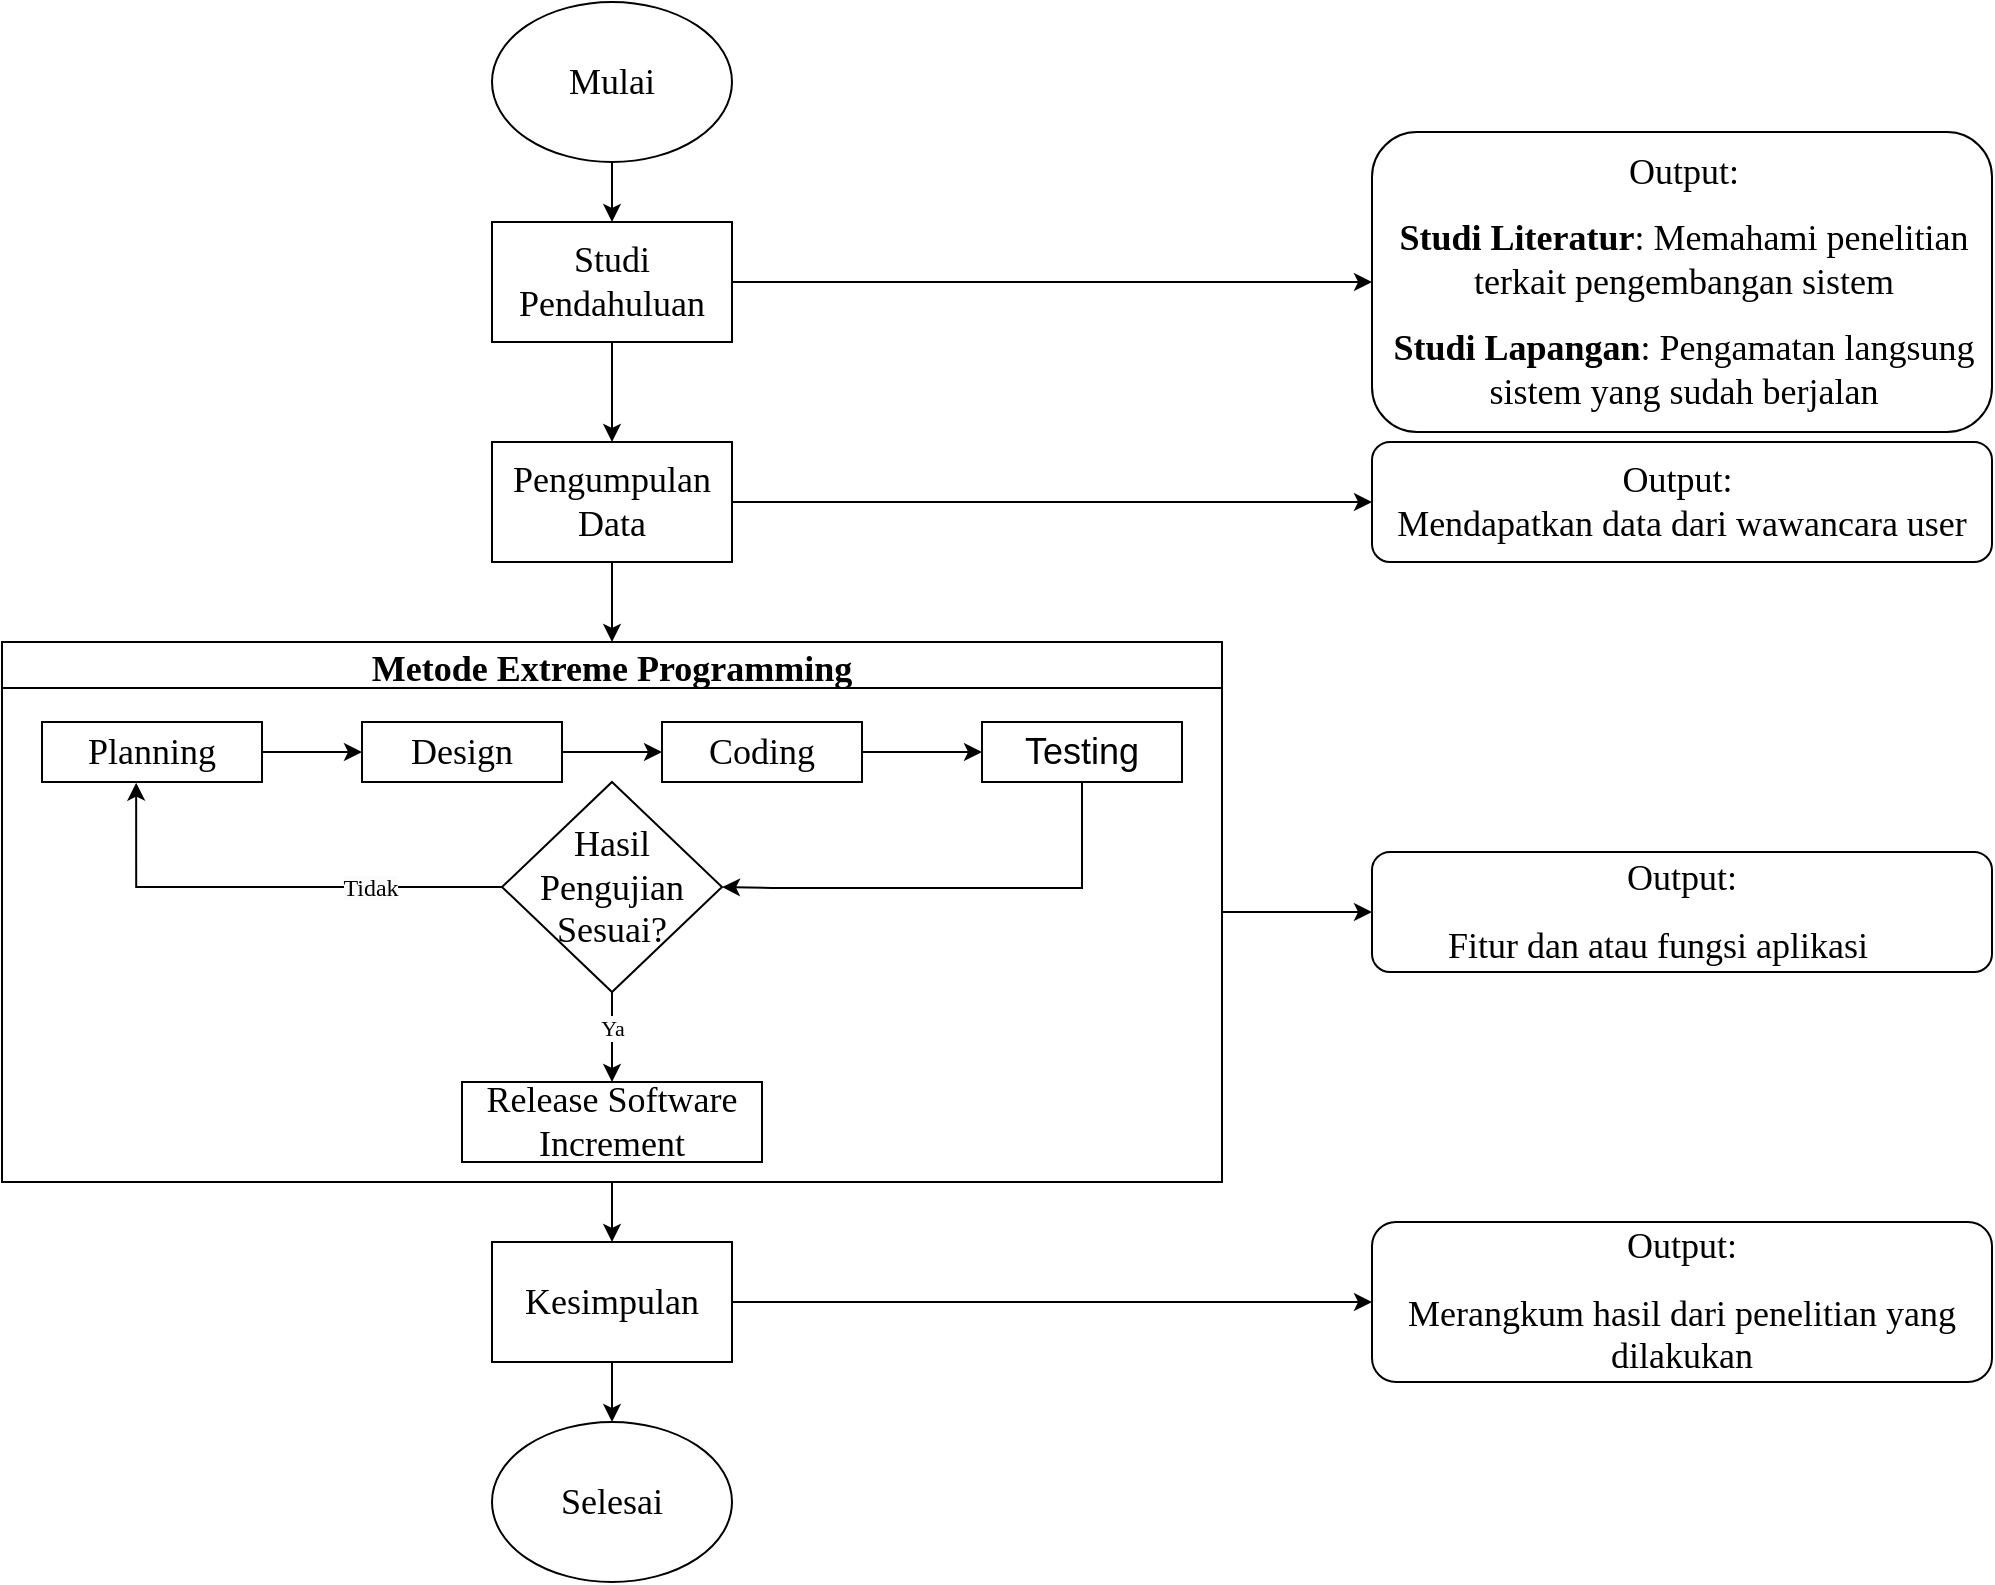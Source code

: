 <mxfile version="26.0.16">
  <diagram name="Page-1" id="XQFU7v4uMDN4i3KKFXCO">
    <mxGraphModel dx="1467" dy="1879" grid="1" gridSize="10" guides="1" tooltips="1" connect="1" arrows="1" fold="1" page="1" pageScale="1" pageWidth="827" pageHeight="1169" math="0" shadow="0">
      <root>
        <mxCell id="0" />
        <mxCell id="1" parent="0" />
        <mxCell id="HHC9imh6yudImMxVMGGT-3" style="edgeStyle=orthogonalEdgeStyle;rounded=0;orthogonalLoop=1;jettySize=auto;html=1;" parent="1" source="HHC9imh6yudImMxVMGGT-1" target="HHC9imh6yudImMxVMGGT-2" edge="1">
          <mxGeometry relative="1" as="geometry" />
        </mxCell>
        <mxCell id="HHC9imh6yudImMxVMGGT-1" value="&lt;font style=&quot;font-size: 18px;&quot; face=&quot;Times New Roman&quot;&gt;Mulai&lt;/font&gt;" style="ellipse;whiteSpace=wrap;html=1;" parent="1" vertex="1">
          <mxGeometry x="330" y="-30" width="120" height="80" as="geometry" />
        </mxCell>
        <mxCell id="HHC9imh6yudImMxVMGGT-4" style="edgeStyle=orthogonalEdgeStyle;rounded=0;orthogonalLoop=1;jettySize=auto;html=1;" parent="1" source="HHC9imh6yudImMxVMGGT-2" target="HHC9imh6yudImMxVMGGT-5" edge="1">
          <mxGeometry relative="1" as="geometry">
            <mxPoint x="600" y="110" as="targetPoint" />
          </mxGeometry>
        </mxCell>
        <mxCell id="HHC9imh6yudImMxVMGGT-6" style="edgeStyle=orthogonalEdgeStyle;rounded=0;orthogonalLoop=1;jettySize=auto;html=1;" parent="1" source="HHC9imh6yudImMxVMGGT-2" target="HHC9imh6yudImMxVMGGT-7" edge="1">
          <mxGeometry relative="1" as="geometry">
            <mxPoint x="390" y="200" as="targetPoint" />
          </mxGeometry>
        </mxCell>
        <mxCell id="HHC9imh6yudImMxVMGGT-2" value="&lt;font face=&quot;Times New Roman&quot; style=&quot;font-size: 18px;&quot;&gt;Studi Pendahuluan&lt;/font&gt;" style="rounded=0;whiteSpace=wrap;html=1;" parent="1" vertex="1">
          <mxGeometry x="330" y="80" width="120" height="60" as="geometry" />
        </mxCell>
        <mxCell id="HHC9imh6yudImMxVMGGT-5" value="&lt;p style=&quot;text-align: center;&quot; class=&quot;MsoNormal&quot;&gt;&lt;font style=&quot;font-size: 18px;&quot; face=&quot;Times New Roman&quot;&gt;Output:&lt;/font&gt;&lt;/p&gt;&lt;p style=&quot;text-align: center;&quot; class=&quot;MsoNormal&quot;&gt;&lt;font style=&quot;font-size: 18px;&quot; face=&quot;Times New Roman&quot;&gt;&lt;b style=&quot;background-color: transparent; color: light-dark(rgb(0, 0, 0), rgb(255, 255, 255)); text-indent: -18pt;&quot;&gt;Studi Literatur&lt;/b&gt;&lt;span style=&quot;background-color: transparent; color: light-dark(rgb(0, 0, 0), rgb(255, 255, 255)); text-indent: -18pt;&quot;&gt;: Memahami penelitian terkait&amp;nbsp;&lt;/span&gt;&lt;span style=&quot;background-color: transparent; color: light-dark(rgb(0, 0, 0), rgb(255, 255, 255)); text-indent: -18pt;&quot;&gt;pengembangan sistem&lt;/span&gt;&lt;/font&gt;&lt;/p&gt;&lt;p style=&quot;text-align: center;&quot; class=&quot;MsoNormal&quot;&gt;&lt;font style=&quot;font-size: 18px;&quot; face=&quot;Times New Roman&quot;&gt;&lt;b style=&quot;text-indent: -18pt; background-color: transparent; color: light-dark(rgb(0, 0, 0), rgb(255, 255, 255));&quot;&gt;Studi Lapangan&lt;/b&gt;&lt;span style=&quot;text-indent: -18pt; background-color: transparent; color: light-dark(rgb(0, 0, 0), rgb(255, 255, 255));&quot;&gt;: Pengamatan langsung &lt;br&gt;sistem&amp;nbsp;&lt;/span&gt;&lt;span style=&quot;background-color: transparent; color: light-dark(rgb(0, 0, 0), rgb(255, 255, 255)); text-indent: -18pt;&quot;&gt;yang sudah berjalan&lt;/span&gt;&lt;/font&gt;&lt;/p&gt;" style="rounded=1;whiteSpace=wrap;html=1;align=left;" parent="1" vertex="1">
          <mxGeometry x="770" y="35" width="310" height="150" as="geometry" />
        </mxCell>
        <mxCell id="HHC9imh6yudImMxVMGGT-8" style="edgeStyle=orthogonalEdgeStyle;rounded=0;orthogonalLoop=1;jettySize=auto;html=1;exitX=1;exitY=0.5;exitDx=0;exitDy=0;" parent="1" source="HHC9imh6yudImMxVMGGT-7" edge="1">
          <mxGeometry relative="1" as="geometry">
            <mxPoint x="770" y="220" as="targetPoint" />
          </mxGeometry>
        </mxCell>
        <mxCell id="HHC9imh6yudImMxVMGGT-16" style="edgeStyle=orthogonalEdgeStyle;rounded=0;orthogonalLoop=1;jettySize=auto;html=1;" parent="1" source="HHC9imh6yudImMxVMGGT-7" target="HHC9imh6yudImMxVMGGT-17" edge="1">
          <mxGeometry relative="1" as="geometry">
            <mxPoint x="390" y="320" as="targetPoint" />
          </mxGeometry>
        </mxCell>
        <mxCell id="HHC9imh6yudImMxVMGGT-7" value="&lt;span style=&quot;font-family: &amp;quot;Times New Roman&amp;quot;; font-size: 18px;&quot;&gt;Pengumpulan Data&lt;/span&gt;" style="rounded=0;whiteSpace=wrap;html=1;" parent="1" vertex="1">
          <mxGeometry x="330" y="190" width="120" height="60" as="geometry" />
        </mxCell>
        <mxCell id="HHC9imh6yudImMxVMGGT-19" style="edgeStyle=orthogonalEdgeStyle;rounded=0;orthogonalLoop=1;jettySize=auto;html=1;" parent="1" source="HHC9imh6yudImMxVMGGT-17" target="HHC9imh6yudImMxVMGGT-20" edge="1">
          <mxGeometry relative="1" as="geometry">
            <mxPoint x="770" y="400" as="targetPoint" />
          </mxGeometry>
        </mxCell>
        <mxCell id="HHC9imh6yudImMxVMGGT-21" style="edgeStyle=orthogonalEdgeStyle;rounded=0;orthogonalLoop=1;jettySize=auto;html=1;" parent="1" source="HHC9imh6yudImMxVMGGT-17" target="HHC9imh6yudImMxVMGGT-23" edge="1">
          <mxGeometry relative="1" as="geometry">
            <mxPoint x="390" y="545" as="targetPoint" />
          </mxGeometry>
        </mxCell>
        <mxCell id="HHC9imh6yudImMxVMGGT-17" value="Metode Extreme Programming" style="swimlane;fontFamily=Times New Roman;fontSize=18;" parent="1" vertex="1">
          <mxGeometry x="85" y="290" width="610" height="270" as="geometry">
            <mxRectangle x="60" y="300" width="200" height="30" as="alternateBounds" />
          </mxGeometry>
        </mxCell>
        <mxCell id="HHC9imh6yudImMxVMGGT-26" value="&lt;span style=&quot;font-family: &amp;quot;Times New Roman&amp;quot;; font-size: 18px;&quot;&gt;Planning&lt;/span&gt;" style="rounded=0;whiteSpace=wrap;html=1;" parent="HHC9imh6yudImMxVMGGT-17" vertex="1">
          <mxGeometry x="20" y="40" width="110" height="30" as="geometry" />
        </mxCell>
        <mxCell id="HHC9imh6yudImMxVMGGT-32" style="edgeStyle=orthogonalEdgeStyle;rounded=0;orthogonalLoop=1;jettySize=auto;html=1;entryX=0;entryY=0.5;entryDx=0;entryDy=0;" parent="HHC9imh6yudImMxVMGGT-17" source="HHC9imh6yudImMxVMGGT-28" target="HHC9imh6yudImMxVMGGT-29" edge="1">
          <mxGeometry relative="1" as="geometry" />
        </mxCell>
        <mxCell id="HHC9imh6yudImMxVMGGT-28" value="&lt;span style=&quot;font-family: &amp;quot;Times New Roman&amp;quot;; font-size: 18px;&quot;&gt;Design&lt;/span&gt;" style="rounded=0;whiteSpace=wrap;html=1;" parent="HHC9imh6yudImMxVMGGT-17" vertex="1">
          <mxGeometry x="180" y="40" width="100" height="30" as="geometry" />
        </mxCell>
        <mxCell id="HHC9imh6yudImMxVMGGT-27" style="edgeStyle=orthogonalEdgeStyle;rounded=0;orthogonalLoop=1;jettySize=auto;html=1;" parent="HHC9imh6yudImMxVMGGT-17" source="HHC9imh6yudImMxVMGGT-26" target="HHC9imh6yudImMxVMGGT-28" edge="1">
          <mxGeometry relative="1" as="geometry">
            <mxPoint x="180" y="55" as="targetPoint" />
          </mxGeometry>
        </mxCell>
        <mxCell id="HHC9imh6yudImMxVMGGT-33" style="edgeStyle=orthogonalEdgeStyle;rounded=0;orthogonalLoop=1;jettySize=auto;html=1;" parent="HHC9imh6yudImMxVMGGT-17" source="HHC9imh6yudImMxVMGGT-29" target="HHC9imh6yudImMxVMGGT-30" edge="1">
          <mxGeometry relative="1" as="geometry" />
        </mxCell>
        <mxCell id="HHC9imh6yudImMxVMGGT-29" value="&lt;span style=&quot;font-family: &amp;quot;Times New Roman&amp;quot;; font-size: 18px;&quot;&gt;Coding&lt;/span&gt;" style="rounded=0;whiteSpace=wrap;html=1;" parent="HHC9imh6yudImMxVMGGT-17" vertex="1">
          <mxGeometry x="330" y="40" width="100" height="30" as="geometry" />
        </mxCell>
        <mxCell id="HHC9imh6yudImMxVMGGT-36" style="edgeStyle=orthogonalEdgeStyle;rounded=0;orthogonalLoop=1;jettySize=auto;html=1;entryX=1;entryY=0.5;entryDx=0;entryDy=0;" parent="HHC9imh6yudImMxVMGGT-17" source="HHC9imh6yudImMxVMGGT-30" target="HHC9imh6yudImMxVMGGT-34" edge="1">
          <mxGeometry relative="1" as="geometry">
            <Array as="points">
              <mxPoint x="540" y="123" />
              <mxPoint x="385" y="123" />
            </Array>
          </mxGeometry>
        </mxCell>
        <mxCell id="HHC9imh6yudImMxVMGGT-30" value="&lt;font style=&quot;font-size: 18px;&quot;&gt;Testing&lt;/font&gt;" style="rounded=0;whiteSpace=wrap;html=1;" parent="HHC9imh6yudImMxVMGGT-17" vertex="1">
          <mxGeometry x="490" y="40" width="100" height="30" as="geometry" />
        </mxCell>
        <mxCell id="HHC9imh6yudImMxVMGGT-31" value="&lt;span style=&quot;font-family: &amp;quot;Times New Roman&amp;quot;; font-size: 18px;&quot;&gt;Release Software Increment&lt;/span&gt;" style="rounded=0;whiteSpace=wrap;html=1;" parent="HHC9imh6yudImMxVMGGT-17" vertex="1">
          <mxGeometry x="230" y="220" width="150" height="40" as="geometry" />
        </mxCell>
        <mxCell id="HHC9imh6yudImMxVMGGT-38" style="edgeStyle=orthogonalEdgeStyle;rounded=0;orthogonalLoop=1;jettySize=auto;html=1;exitX=0.5;exitY=1;exitDx=0;exitDy=0;entryX=0.5;entryY=0;entryDx=0;entryDy=0;" parent="HHC9imh6yudImMxVMGGT-17" source="HHC9imh6yudImMxVMGGT-34" target="HHC9imh6yudImMxVMGGT-31" edge="1">
          <mxGeometry relative="1" as="geometry" />
        </mxCell>
        <mxCell id="7Ysu6yY1ppnoNzgA3lWM-3" value="&lt;font face=&quot;Times New Roman&quot;&gt;Ya&lt;/font&gt;" style="edgeLabel;html=1;align=center;verticalAlign=middle;resizable=0;points=[];" vertex="1" connectable="0" parent="HHC9imh6yudImMxVMGGT-38">
          <mxGeometry x="-0.211" relative="1" as="geometry">
            <mxPoint as="offset" />
          </mxGeometry>
        </mxCell>
        <mxCell id="HHC9imh6yudImMxVMGGT-34" value="&lt;span style=&quot;font-family: &amp;quot;Times New Roman&amp;quot;; font-size: 18px;&quot;&gt;Hasil Pengujian Sesuai?&lt;/span&gt;" style="rhombus;whiteSpace=wrap;html=1;" parent="HHC9imh6yudImMxVMGGT-17" vertex="1">
          <mxGeometry x="250" y="70" width="110" height="105" as="geometry" />
        </mxCell>
        <mxCell id="HHC9imh6yudImMxVMGGT-37" style="edgeStyle=orthogonalEdgeStyle;rounded=0;orthogonalLoop=1;jettySize=auto;html=1;entryX=0.428;entryY=1.011;entryDx=0;entryDy=0;entryPerimeter=0;" parent="HHC9imh6yudImMxVMGGT-17" source="HHC9imh6yudImMxVMGGT-34" target="HHC9imh6yudImMxVMGGT-26" edge="1">
          <mxGeometry relative="1" as="geometry" />
        </mxCell>
        <mxCell id="HHC9imh6yudImMxVMGGT-42" value="&lt;span style=&quot;font-family: &amp;quot;Times New Roman&amp;quot;; text-wrap-mode: wrap; background-color: rgb(251, 251, 251);&quot;&gt;&lt;font style=&quot;font-size: 12px;&quot;&gt;Tidak&lt;/font&gt;&lt;/span&gt;" style="edgeLabel;html=1;align=center;verticalAlign=middle;resizable=0;points=[];" parent="HHC9imh6yudImMxVMGGT-37" vertex="1" connectable="0">
          <mxGeometry x="-0.437" relative="1" as="geometry">
            <mxPoint as="offset" />
          </mxGeometry>
        </mxCell>
        <mxCell id="HHC9imh6yudImMxVMGGT-20" value="&lt;p class=&quot;MsoNormal&quot;&gt;&lt;font style=&quot;font-size: 18px;&quot; face=&quot;Times New Roman&quot;&gt;Output:&lt;/font&gt;&lt;/p&gt;&lt;p style=&quot;text-indent: -24px;&quot; class=&quot;MsoNormal&quot;&gt;&lt;font style=&quot;font-size: 18px;&quot; face=&quot;Times New Roman&quot;&gt;Fitur dan atau fungsi aplikasi&lt;/font&gt;&lt;/p&gt;" style="rounded=1;whiteSpace=wrap;html=1;" parent="1" vertex="1">
          <mxGeometry x="770" y="395" width="310" height="60" as="geometry" />
        </mxCell>
        <mxCell id="HHC9imh6yudImMxVMGGT-24" style="edgeStyle=orthogonalEdgeStyle;rounded=0;orthogonalLoop=1;jettySize=auto;html=1;" parent="1" source="HHC9imh6yudImMxVMGGT-23" target="HHC9imh6yudImMxVMGGT-25" edge="1">
          <mxGeometry relative="1" as="geometry">
            <mxPoint x="390" y="660" as="targetPoint" />
          </mxGeometry>
        </mxCell>
        <mxCell id="HHC9imh6yudImMxVMGGT-43" style="edgeStyle=orthogonalEdgeStyle;rounded=0;orthogonalLoop=1;jettySize=auto;html=1;" parent="1" source="HHC9imh6yudImMxVMGGT-23" target="HHC9imh6yudImMxVMGGT-44" edge="1">
          <mxGeometry relative="1" as="geometry">
            <mxPoint x="770" y="600" as="targetPoint" />
          </mxGeometry>
        </mxCell>
        <mxCell id="HHC9imh6yudImMxVMGGT-23" value="&lt;span style=&quot;font-family: &amp;quot;Times New Roman&amp;quot;; font-size: 18px;&quot;&gt;Kesimpulan&lt;/span&gt;" style="rounded=0;whiteSpace=wrap;html=1;" parent="1" vertex="1">
          <mxGeometry x="330" y="590" width="120" height="60" as="geometry" />
        </mxCell>
        <mxCell id="HHC9imh6yudImMxVMGGT-25" value="&lt;span style=&quot;font-family: &amp;quot;Times New Roman&amp;quot;; font-size: 18px;&quot;&gt;Selesai&lt;/span&gt;" style="ellipse;whiteSpace=wrap;html=1;" parent="1" vertex="1">
          <mxGeometry x="330" y="680" width="120" height="80" as="geometry" />
        </mxCell>
        <mxCell id="HHC9imh6yudImMxVMGGT-44" value="&lt;p class=&quot;MsoNormal&quot;&gt;&lt;font style=&quot;font-size: 18px;&quot; face=&quot;Times New Roman&quot;&gt;Output:&lt;/font&gt;&lt;/p&gt;&lt;p class=&quot;MsoNormal&quot;&gt;&lt;font style=&quot;font-size: 18px;&quot; face=&quot;Times New Roman&quot;&gt;Merangkum hasil dari penelitian yang dilakukan&lt;/font&gt;&lt;/p&gt;" style="rounded=1;whiteSpace=wrap;html=1;" parent="1" vertex="1">
          <mxGeometry x="770" y="580" width="310" height="80" as="geometry" />
        </mxCell>
        <mxCell id="7Ysu6yY1ppnoNzgA3lWM-4" value="&lt;span style=&quot;font-family: &amp;quot;Times New Roman&amp;quot;; font-size: 18px; text-indent: -24px;&quot;&gt;Output:&amp;nbsp;&lt;/span&gt;&lt;div&gt;&lt;span style=&quot;font-family: &amp;quot;Times New Roman&amp;quot;; font-size: 18px; text-indent: -24px;&quot;&gt;Mendapatkan data dari wawancara user&lt;/span&gt;&lt;span style=&quot;font-family: &amp;quot;Times New Roman&amp;quot;; font-size: 18px; text-indent: -24px;&quot;&gt;&lt;/span&gt;&lt;/div&gt;" style="rounded=1;whiteSpace=wrap;html=1;" vertex="1" parent="1">
          <mxGeometry x="770" y="190" width="310" height="60" as="geometry" />
        </mxCell>
      </root>
    </mxGraphModel>
  </diagram>
</mxfile>

